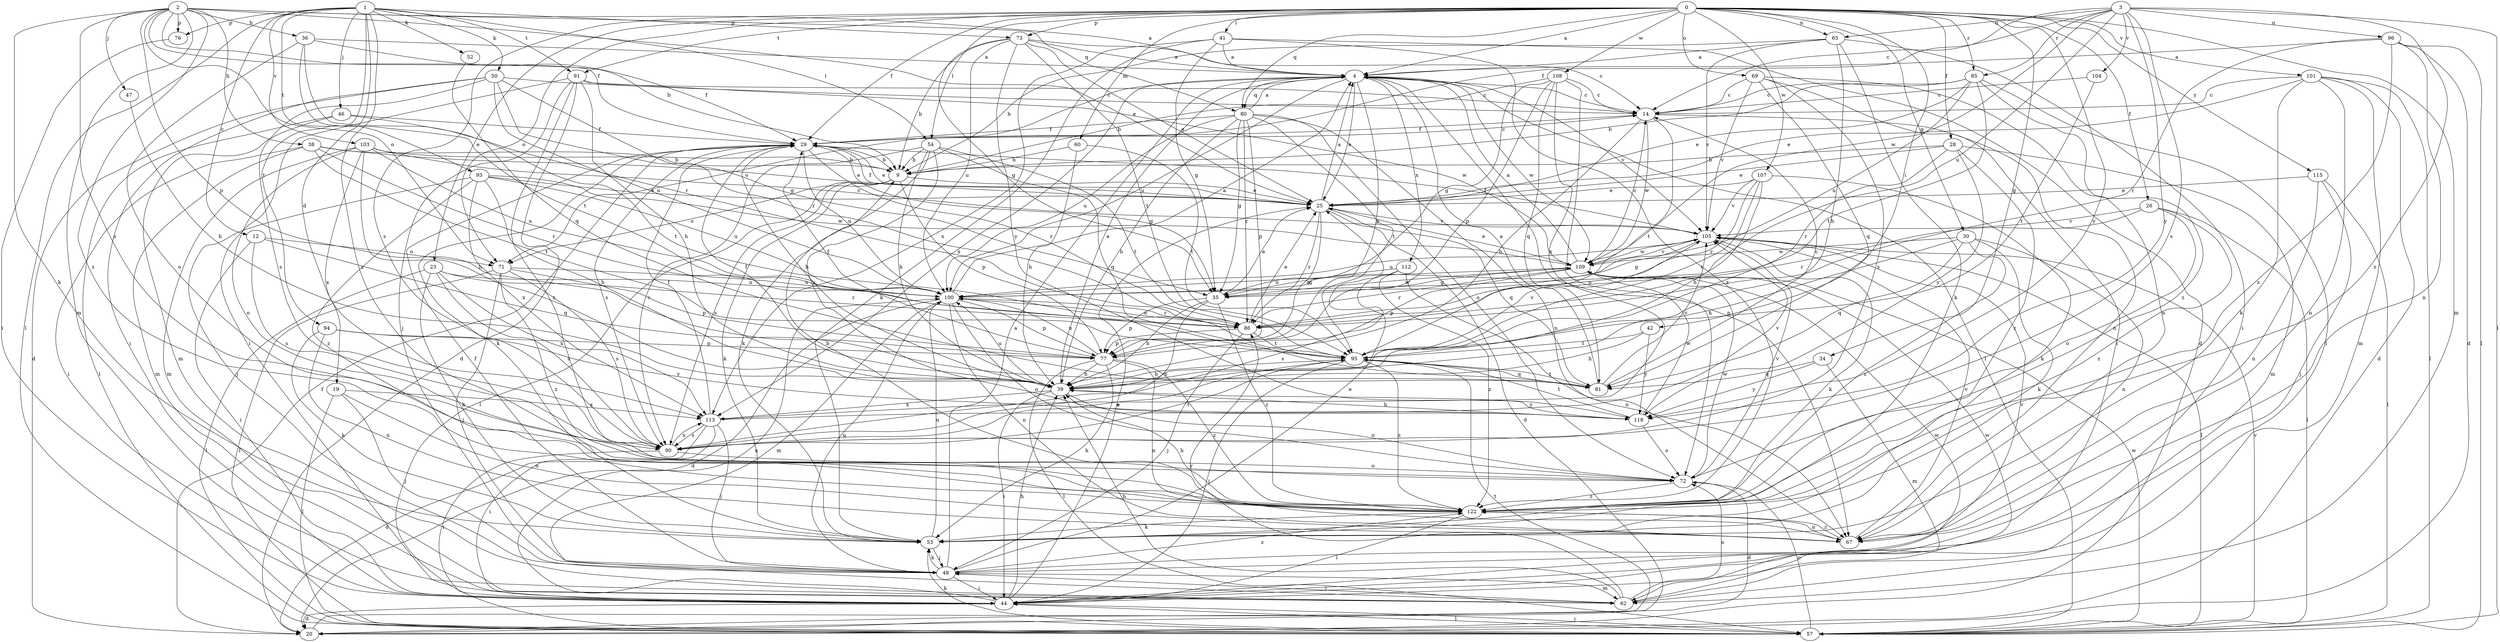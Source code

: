 strict digraph  {
0;
1;
2;
3;
4;
9;
12;
14;
19;
20;
23;
25;
26;
28;
29;
30;
34;
35;
36;
38;
39;
41;
42;
44;
46;
47;
48;
50;
52;
53;
54;
57;
60;
62;
65;
67;
69;
71;
72;
73;
76;
77;
80;
81;
85;
86;
90;
91;
93;
94;
95;
96;
100;
101;
103;
104;
105;
107;
108;
109;
112;
113;
115;
118;
122;
0 -> 4  [label=a];
0 -> 23  [label=e];
0 -> 26  [label=f];
0 -> 28  [label=f];
0 -> 29  [label=f];
0 -> 30  [label=g];
0 -> 34  [label=g];
0 -> 41  [label=i];
0 -> 42  [label=i];
0 -> 54  [label=l];
0 -> 60  [label=m];
0 -> 62  [label=m];
0 -> 65  [label=n];
0 -> 69  [label=o];
0 -> 71  [label=o];
0 -> 73  [label=p];
0 -> 80  [label=q];
0 -> 85  [label=r];
0 -> 90  [label=s];
0 -> 91  [label=t];
0 -> 101  [label=v];
0 -> 107  [label=w];
0 -> 108  [label=w];
0 -> 115  [label=y];
0 -> 118  [label=y];
1 -> 12  [label=c];
1 -> 19  [label=d];
1 -> 46  [label=j];
1 -> 50  [label=k];
1 -> 52  [label=k];
1 -> 54  [label=l];
1 -> 57  [label=l];
1 -> 73  [label=p];
1 -> 76  [label=p];
1 -> 91  [label=t];
1 -> 93  [label=t];
1 -> 94  [label=t];
1 -> 103  [label=v];
1 -> 122  [label=z];
2 -> 4  [label=a];
2 -> 9  [label=b];
2 -> 25  [label=e];
2 -> 29  [label=f];
2 -> 36  [label=h];
2 -> 38  [label=h];
2 -> 47  [label=j];
2 -> 53  [label=k];
2 -> 62  [label=m];
2 -> 71  [label=o];
2 -> 76  [label=p];
2 -> 77  [label=p];
2 -> 80  [label=q];
2 -> 90  [label=s];
2 -> 122  [label=z];
3 -> 14  [label=c];
3 -> 29  [label=f];
3 -> 57  [label=l];
3 -> 65  [label=n];
3 -> 85  [label=r];
3 -> 90  [label=s];
3 -> 96  [label=u];
3 -> 100  [label=u];
3 -> 104  [label=v];
3 -> 109  [label=w];
3 -> 118  [label=y];
3 -> 122  [label=z];
4 -> 14  [label=c];
4 -> 25  [label=e];
4 -> 57  [label=l];
4 -> 67  [label=n];
4 -> 71  [label=o];
4 -> 77  [label=p];
4 -> 80  [label=q];
4 -> 100  [label=u];
4 -> 105  [label=v];
4 -> 109  [label=w];
4 -> 112  [label=x];
4 -> 113  [label=x];
9 -> 25  [label=e];
9 -> 53  [label=k];
9 -> 57  [label=l];
9 -> 71  [label=o];
9 -> 77  [label=p];
9 -> 90  [label=s];
12 -> 44  [label=i];
12 -> 71  [label=o];
12 -> 81  [label=q];
12 -> 90  [label=s];
14 -> 29  [label=f];
14 -> 39  [label=h];
14 -> 67  [label=n];
14 -> 95  [label=t];
14 -> 109  [label=w];
19 -> 48  [label=j];
19 -> 57  [label=l];
19 -> 67  [label=n];
19 -> 113  [label=x];
20 -> 29  [label=f];
20 -> 95  [label=t];
23 -> 53  [label=k];
23 -> 57  [label=l];
23 -> 86  [label=r];
23 -> 90  [label=s];
23 -> 100  [label=u];
23 -> 113  [label=x];
25 -> 4  [label=a];
25 -> 20  [label=d];
25 -> 29  [label=f];
25 -> 77  [label=p];
25 -> 81  [label=q];
25 -> 86  [label=r];
25 -> 105  [label=v];
26 -> 57  [label=l];
26 -> 72  [label=o];
26 -> 86  [label=r];
26 -> 105  [label=v];
26 -> 122  [label=z];
28 -> 9  [label=b];
28 -> 25  [label=e];
28 -> 62  [label=m];
28 -> 86  [label=r];
28 -> 118  [label=y];
28 -> 122  [label=z];
29 -> 9  [label=b];
29 -> 14  [label=c];
29 -> 25  [label=e];
29 -> 35  [label=g];
29 -> 39  [label=h];
29 -> 53  [label=k];
29 -> 86  [label=r];
29 -> 90  [label=s];
29 -> 100  [label=u];
30 -> 39  [label=h];
30 -> 53  [label=k];
30 -> 67  [label=n];
30 -> 81  [label=q];
30 -> 109  [label=w];
30 -> 122  [label=z];
34 -> 62  [label=m];
34 -> 81  [label=q];
34 -> 118  [label=y];
35 -> 25  [label=e];
35 -> 39  [label=h];
35 -> 77  [label=p];
35 -> 90  [label=s];
35 -> 109  [label=w];
35 -> 122  [label=z];
36 -> 4  [label=a];
36 -> 29  [label=f];
36 -> 72  [label=o];
36 -> 86  [label=r];
36 -> 95  [label=t];
38 -> 9  [label=b];
38 -> 25  [label=e];
38 -> 44  [label=i];
38 -> 62  [label=m];
38 -> 86  [label=r];
38 -> 95  [label=t];
39 -> 4  [label=a];
39 -> 29  [label=f];
39 -> 44  [label=i];
39 -> 72  [label=o];
39 -> 100  [label=u];
39 -> 113  [label=x];
39 -> 118  [label=y];
41 -> 4  [label=a];
41 -> 20  [label=d];
41 -> 35  [label=g];
41 -> 53  [label=k];
41 -> 113  [label=x];
41 -> 122  [label=z];
42 -> 39  [label=h];
42 -> 95  [label=t];
42 -> 118  [label=y];
44 -> 20  [label=d];
44 -> 25  [label=e];
44 -> 39  [label=h];
44 -> 57  [label=l];
44 -> 100  [label=u];
44 -> 109  [label=w];
46 -> 29  [label=f];
46 -> 57  [label=l];
46 -> 62  [label=m];
46 -> 95  [label=t];
47 -> 39  [label=h];
48 -> 4  [label=a];
48 -> 25  [label=e];
48 -> 29  [label=f];
48 -> 44  [label=i];
48 -> 53  [label=k];
48 -> 62  [label=m];
48 -> 100  [label=u];
48 -> 105  [label=v];
48 -> 122  [label=z];
50 -> 14  [label=c];
50 -> 20  [label=d];
50 -> 35  [label=g];
50 -> 44  [label=i];
50 -> 86  [label=r];
50 -> 90  [label=s];
50 -> 100  [label=u];
52 -> 81  [label=q];
53 -> 48  [label=j];
53 -> 100  [label=u];
54 -> 9  [label=b];
54 -> 39  [label=h];
54 -> 53  [label=k];
54 -> 81  [label=q];
54 -> 90  [label=s];
54 -> 95  [label=t];
54 -> 118  [label=y];
57 -> 44  [label=i];
57 -> 53  [label=k];
57 -> 72  [label=o];
57 -> 105  [label=v];
57 -> 109  [label=w];
60 -> 9  [label=b];
60 -> 39  [label=h];
60 -> 95  [label=t];
62 -> 39  [label=h];
62 -> 48  [label=j];
62 -> 72  [label=o];
62 -> 86  [label=r];
62 -> 109  [label=w];
65 -> 4  [label=a];
65 -> 9  [label=b];
65 -> 39  [label=h];
65 -> 44  [label=i];
65 -> 53  [label=k];
65 -> 105  [label=v];
67 -> 105  [label=v];
67 -> 122  [label=z];
69 -> 14  [label=c];
69 -> 44  [label=i];
69 -> 67  [label=n];
69 -> 81  [label=q];
69 -> 90  [label=s];
69 -> 105  [label=v];
71 -> 48  [label=j];
71 -> 57  [label=l];
71 -> 77  [label=p];
71 -> 90  [label=s];
71 -> 100  [label=u];
71 -> 122  [label=z];
72 -> 20  [label=d];
72 -> 105  [label=v];
72 -> 109  [label=w];
72 -> 122  [label=z];
73 -> 4  [label=a];
73 -> 9  [label=b];
73 -> 14  [label=c];
73 -> 25  [label=e];
73 -> 35  [label=g];
73 -> 95  [label=t];
73 -> 100  [label=u];
73 -> 118  [label=y];
76 -> 44  [label=i];
77 -> 29  [label=f];
77 -> 39  [label=h];
77 -> 53  [label=k];
77 -> 57  [label=l];
77 -> 67  [label=n];
77 -> 100  [label=u];
77 -> 122  [label=z];
80 -> 4  [label=a];
80 -> 29  [label=f];
80 -> 35  [label=g];
80 -> 39  [label=h];
80 -> 67  [label=n];
80 -> 72  [label=o];
80 -> 77  [label=p];
80 -> 86  [label=r];
80 -> 95  [label=t];
80 -> 100  [label=u];
81 -> 4  [label=a];
81 -> 14  [label=c];
81 -> 95  [label=t];
81 -> 105  [label=v];
85 -> 9  [label=b];
85 -> 14  [label=c];
85 -> 25  [label=e];
85 -> 44  [label=i];
85 -> 95  [label=t];
85 -> 100  [label=u];
85 -> 122  [label=z];
86 -> 25  [label=e];
86 -> 48  [label=j];
86 -> 77  [label=p];
86 -> 95  [label=t];
86 -> 100  [label=u];
90 -> 44  [label=i];
90 -> 72  [label=o];
90 -> 95  [label=t];
90 -> 113  [label=x];
91 -> 14  [label=c];
91 -> 20  [label=d];
91 -> 39  [label=h];
91 -> 44  [label=i];
91 -> 48  [label=j];
91 -> 109  [label=w];
91 -> 122  [label=z];
93 -> 25  [label=e];
93 -> 39  [label=h];
93 -> 48  [label=j];
93 -> 100  [label=u];
93 -> 109  [label=w];
93 -> 113  [label=x];
93 -> 122  [label=z];
94 -> 53  [label=k];
94 -> 67  [label=n];
94 -> 77  [label=p];
94 -> 118  [label=y];
95 -> 39  [label=h];
95 -> 44  [label=i];
95 -> 81  [label=q];
95 -> 90  [label=s];
95 -> 105  [label=v];
95 -> 122  [label=z];
96 -> 4  [label=a];
96 -> 20  [label=d];
96 -> 57  [label=l];
96 -> 67  [label=n];
96 -> 86  [label=r];
96 -> 122  [label=z];
100 -> 4  [label=a];
100 -> 20  [label=d];
100 -> 62  [label=m];
100 -> 67  [label=n];
100 -> 72  [label=o];
100 -> 77  [label=p];
100 -> 86  [label=r];
101 -> 14  [label=c];
101 -> 20  [label=d];
101 -> 25  [label=e];
101 -> 53  [label=k];
101 -> 57  [label=l];
101 -> 62  [label=m];
101 -> 67  [label=n];
103 -> 9  [label=b];
103 -> 39  [label=h];
103 -> 62  [label=m];
103 -> 72  [label=o];
103 -> 100  [label=u];
103 -> 105  [label=v];
103 -> 113  [label=x];
104 -> 14  [label=c];
104 -> 95  [label=t];
105 -> 29  [label=f];
105 -> 35  [label=g];
105 -> 53  [label=k];
105 -> 57  [label=l];
105 -> 100  [label=u];
105 -> 109  [label=w];
107 -> 25  [label=e];
107 -> 39  [label=h];
107 -> 53  [label=k];
107 -> 86  [label=r];
107 -> 95  [label=t];
107 -> 105  [label=v];
108 -> 9  [label=b];
108 -> 14  [label=c];
108 -> 35  [label=g];
108 -> 72  [label=o];
108 -> 77  [label=p];
108 -> 81  [label=q];
108 -> 113  [label=x];
109 -> 4  [label=a];
109 -> 14  [label=c];
109 -> 25  [label=e];
109 -> 35  [label=g];
109 -> 77  [label=p];
109 -> 86  [label=r];
109 -> 100  [label=u];
109 -> 105  [label=v];
112 -> 35  [label=g];
112 -> 67  [label=n];
112 -> 90  [label=s];
112 -> 122  [label=z];
113 -> 20  [label=d];
113 -> 29  [label=f];
113 -> 44  [label=i];
113 -> 48  [label=j];
113 -> 90  [label=s];
113 -> 105  [label=v];
115 -> 25  [label=e];
115 -> 48  [label=j];
115 -> 57  [label=l];
115 -> 67  [label=n];
118 -> 39  [label=h];
118 -> 72  [label=o];
118 -> 95  [label=t];
118 -> 109  [label=w];
122 -> 9  [label=b];
122 -> 39  [label=h];
122 -> 44  [label=i];
122 -> 53  [label=k];
122 -> 67  [label=n];
}

